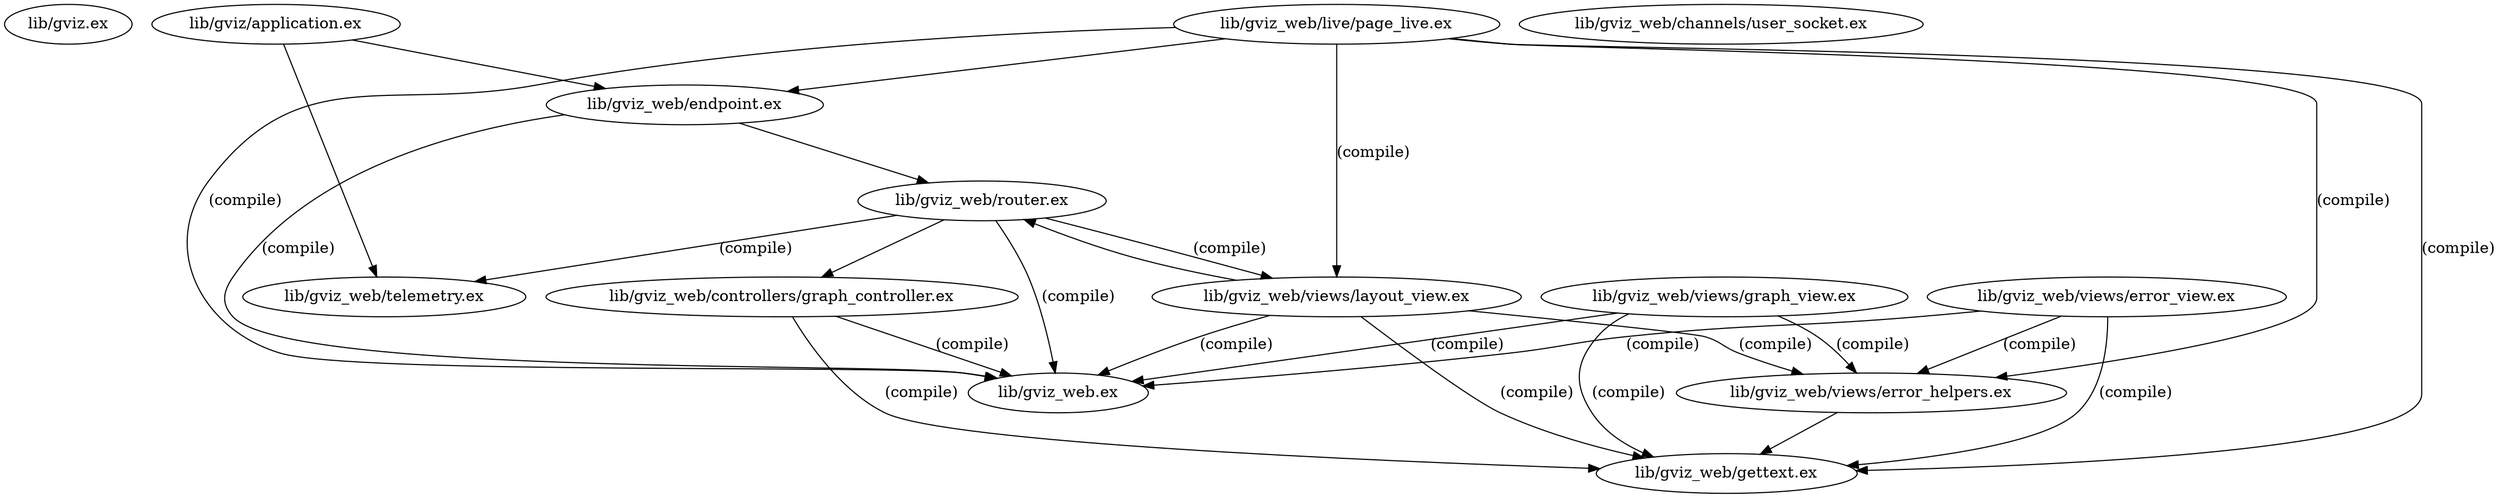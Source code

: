 digraph "xref graph" {
  "lib/gviz.ex"
  "lib/gviz/application.ex"
  "lib/gviz/application.ex" -> "lib/gviz_web/endpoint.ex"
  "lib/gviz_web/endpoint.ex" -> "lib/gviz_web.ex" [label="(compile)"]
  "lib/gviz_web/endpoint.ex" -> "lib/gviz_web/router.ex"
  "lib/gviz_web/router.ex" -> "lib/gviz_web.ex" [label="(compile)"]
  "lib/gviz_web/router.ex" -> "lib/gviz_web/controllers/graph_controller.ex"
  "lib/gviz_web/controllers/graph_controller.ex" -> "lib/gviz_web.ex" [label="(compile)"]
  "lib/gviz_web/controllers/graph_controller.ex" -> "lib/gviz_web/gettext.ex" [label="(compile)"]
  "lib/gviz_web/router.ex" -> "lib/gviz_web/telemetry.ex" [label="(compile)"]
  "lib/gviz_web/router.ex" -> "lib/gviz_web/views/layout_view.ex" [label="(compile)"]
  "lib/gviz_web/views/layout_view.ex" -> "lib/gviz_web.ex" [label="(compile)"]
  "lib/gviz_web/views/layout_view.ex" -> "lib/gviz_web/gettext.ex" [label="(compile)"]
  "lib/gviz_web/views/layout_view.ex" -> "lib/gviz_web/router.ex"
  "lib/gviz_web/views/layout_view.ex" -> "lib/gviz_web/views/error_helpers.ex" [label="(compile)"]
  "lib/gviz_web/views/error_helpers.ex" -> "lib/gviz_web/gettext.ex"
  "lib/gviz/application.ex" -> "lib/gviz_web/telemetry.ex"
  "lib/gviz_web.ex"
  "lib/gviz_web/channels/user_socket.ex"
  "lib/gviz_web/controllers/graph_controller.ex"
  "lib/gviz_web/endpoint.ex"
  "lib/gviz_web/gettext.ex"
  "lib/gviz_web/live/page_live.ex"
  "lib/gviz_web/live/page_live.ex" -> "lib/gviz_web.ex" [label="(compile)"]
  "lib/gviz_web/live/page_live.ex" -> "lib/gviz_web/endpoint.ex"
  "lib/gviz_web/live/page_live.ex" -> "lib/gviz_web/gettext.ex" [label="(compile)"]
  "lib/gviz_web/live/page_live.ex" -> "lib/gviz_web/views/error_helpers.ex" [label="(compile)"]
  "lib/gviz_web/live/page_live.ex" -> "lib/gviz_web/views/layout_view.ex" [label="(compile)"]
  "lib/gviz_web/router.ex"
  "lib/gviz_web/telemetry.ex"
  "lib/gviz_web/views/error_helpers.ex"
  "lib/gviz_web/views/error_view.ex"
  "lib/gviz_web/views/error_view.ex" -> "lib/gviz_web.ex" [label="(compile)"]
  "lib/gviz_web/views/error_view.ex" -> "lib/gviz_web/gettext.ex" [label="(compile)"]
  "lib/gviz_web/views/error_view.ex" -> "lib/gviz_web/views/error_helpers.ex" [label="(compile)"]
  "lib/gviz_web/views/graph_view.ex"
  "lib/gviz_web/views/graph_view.ex" -> "lib/gviz_web.ex" [label="(compile)"]
  "lib/gviz_web/views/graph_view.ex" -> "lib/gviz_web/gettext.ex" [label="(compile)"]
  "lib/gviz_web/views/graph_view.ex" -> "lib/gviz_web/views/error_helpers.ex" [label="(compile)"]
  "lib/gviz_web/views/layout_view.ex"
}
